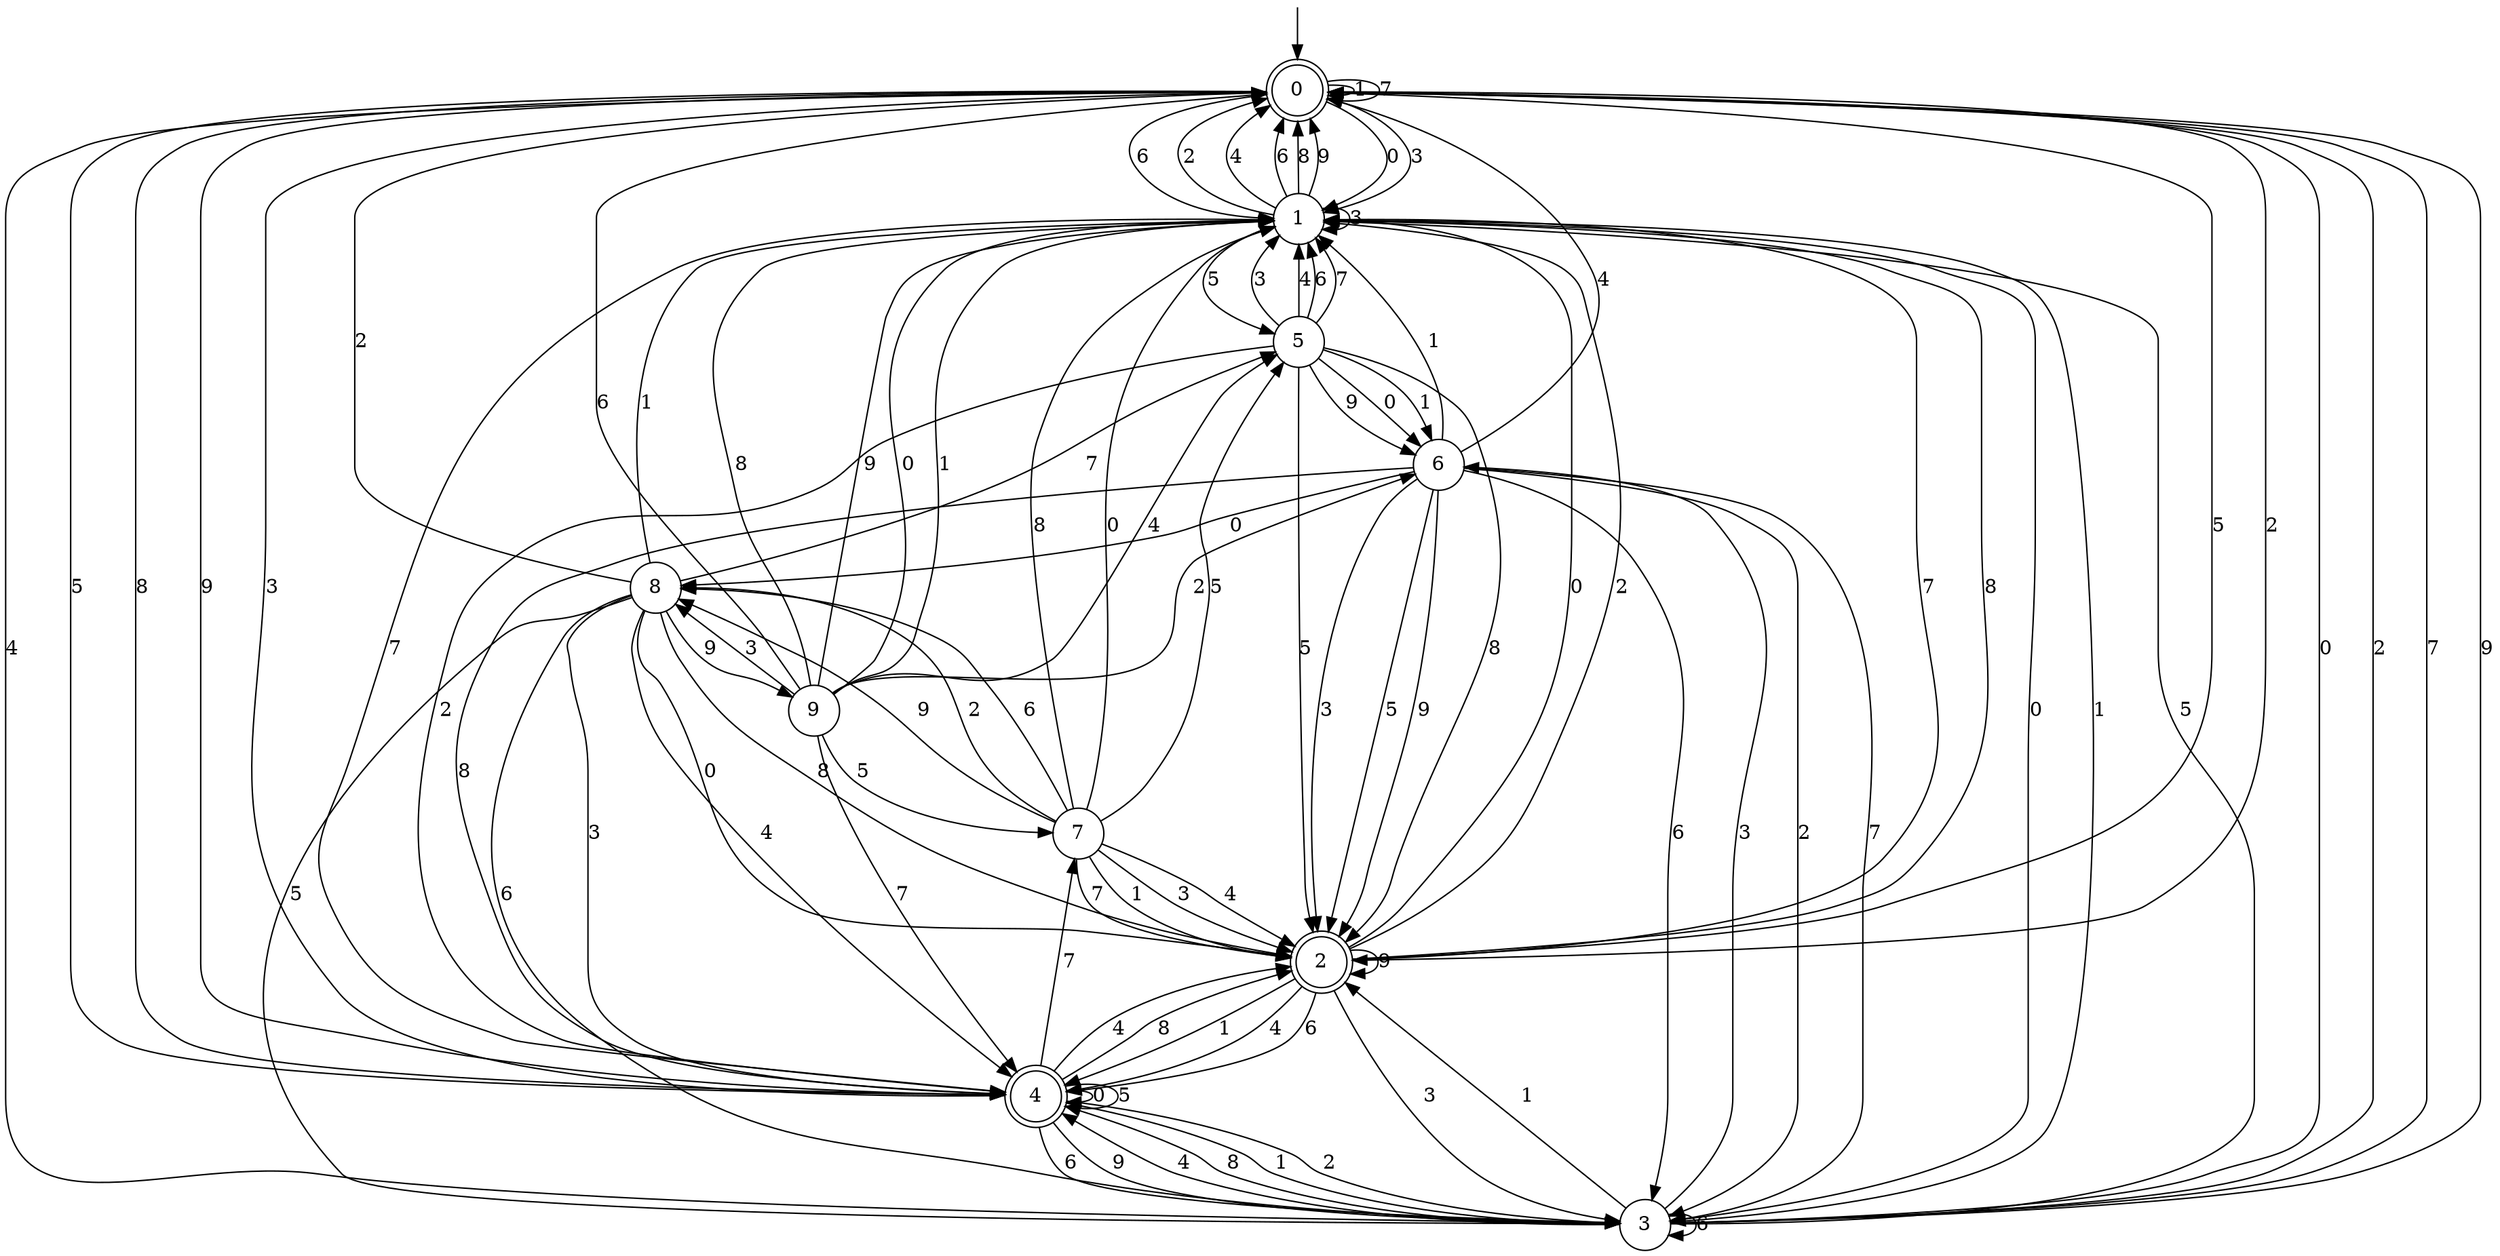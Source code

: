 digraph g {

	s0 [shape="doublecircle" label="0"];
	s1 [shape="circle" label="1"];
	s2 [shape="doublecircle" label="2"];
	s3 [shape="circle" label="3"];
	s4 [shape="doublecircle" label="4"];
	s5 [shape="circle" label="5"];
	s6 [shape="circle" label="6"];
	s7 [shape="circle" label="7"];
	s8 [shape="circle" label="8"];
	s9 [shape="circle" label="9"];
	s0 -> s1 [label="0"];
	s0 -> s0 [label="1"];
	s0 -> s2 [label="2"];
	s0 -> s1 [label="3"];
	s0 -> s3 [label="4"];
	s0 -> s4 [label="5"];
	s0 -> s1 [label="6"];
	s0 -> s0 [label="7"];
	s0 -> s4 [label="8"];
	s0 -> s4 [label="9"];
	s1 -> s3 [label="0"];
	s1 -> s3 [label="1"];
	s1 -> s0 [label="2"];
	s1 -> s1 [label="3"];
	s1 -> s0 [label="4"];
	s1 -> s5 [label="5"];
	s1 -> s0 [label="6"];
	s1 -> s4 [label="7"];
	s1 -> s0 [label="8"];
	s1 -> s0 [label="9"];
	s2 -> s1 [label="0"];
	s2 -> s4 [label="1"];
	s2 -> s1 [label="2"];
	s2 -> s3 [label="3"];
	s2 -> s4 [label="4"];
	s2 -> s0 [label="5"];
	s2 -> s4 [label="6"];
	s2 -> s1 [label="7"];
	s2 -> s1 [label="8"];
	s2 -> s2 [label="9"];
	s3 -> s0 [label="0"];
	s3 -> s2 [label="1"];
	s3 -> s0 [label="2"];
	s3 -> s6 [label="3"];
	s3 -> s4 [label="4"];
	s3 -> s1 [label="5"];
	s3 -> s3 [label="6"];
	s3 -> s0 [label="7"];
	s3 -> s4 [label="8"];
	s3 -> s0 [label="9"];
	s4 -> s4 [label="0"];
	s4 -> s3 [label="1"];
	s4 -> s3 [label="2"];
	s4 -> s0 [label="3"];
	s4 -> s2 [label="4"];
	s4 -> s4 [label="5"];
	s4 -> s3 [label="6"];
	s4 -> s7 [label="7"];
	s4 -> s2 [label="8"];
	s4 -> s3 [label="9"];
	s5 -> s6 [label="0"];
	s5 -> s6 [label="1"];
	s5 -> s4 [label="2"];
	s5 -> s1 [label="3"];
	s5 -> s1 [label="4"];
	s5 -> s2 [label="5"];
	s5 -> s1 [label="6"];
	s5 -> s1 [label="7"];
	s5 -> s2 [label="8"];
	s5 -> s6 [label="9"];
	s6 -> s8 [label="0"];
	s6 -> s1 [label="1"];
	s6 -> s3 [label="2"];
	s6 -> s2 [label="3"];
	s6 -> s0 [label="4"];
	s6 -> s2 [label="5"];
	s6 -> s3 [label="6"];
	s6 -> s3 [label="7"];
	s6 -> s4 [label="8"];
	s6 -> s2 [label="9"];
	s7 -> s1 [label="0"];
	s7 -> s2 [label="1"];
	s7 -> s8 [label="2"];
	s7 -> s2 [label="3"];
	s7 -> s2 [label="4"];
	s7 -> s5 [label="5"];
	s7 -> s8 [label="6"];
	s7 -> s2 [label="7"];
	s7 -> s1 [label="8"];
	s7 -> s8 [label="9"];
	s8 -> s2 [label="0"];
	s8 -> s1 [label="1"];
	s8 -> s0 [label="2"];
	s8 -> s4 [label="3"];
	s8 -> s4 [label="4"];
	s8 -> s3 [label="5"];
	s8 -> s3 [label="6"];
	s8 -> s5 [label="7"];
	s8 -> s2 [label="8"];
	s8 -> s9 [label="9"];
	s9 -> s1 [label="0"];
	s9 -> s1 [label="1"];
	s9 -> s6 [label="2"];
	s9 -> s8 [label="3"];
	s9 -> s5 [label="4"];
	s9 -> s7 [label="5"];
	s9 -> s0 [label="6"];
	s9 -> s4 [label="7"];
	s9 -> s1 [label="8"];
	s9 -> s1 [label="9"];

__start0 [label="" shape="none" width="0" height="0"];
__start0 -> s0;

}
